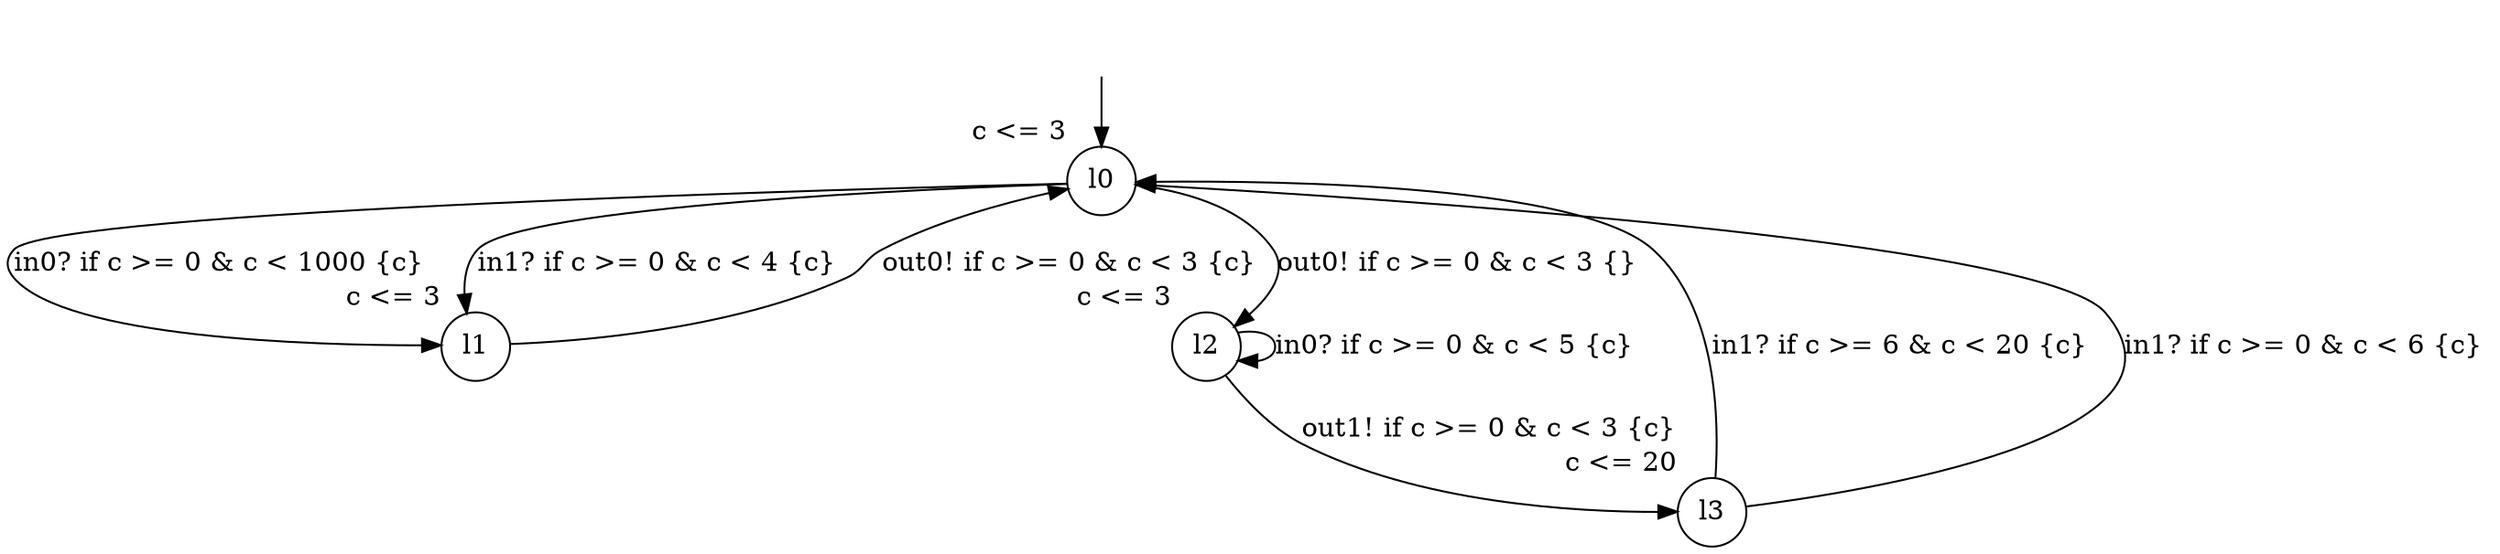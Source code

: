 digraph g {
__start0 [label="" shape="none"];
l0 [shape="circle" margin=0 label="l0", xlabel="c <= 3"];
l1 [shape="circle" margin=0 label="l1", xlabel="c <= 3"];
l2 [shape="circle" margin=0 label="l2", xlabel="c <= 3"];
l3 [shape="circle" margin=0 label="l3", xlabel="c <= 20"];
l0 -> l1 [label="in0? if c >= 0 & c < 1000 {c} "];
l0 -> l2 [label="out0! if c >= 0 & c < 3 {} "];
l0 -> l1 [label="in1? if c >= 0 & c < 4 {c} "];
l1 -> l0 [label="out0! if c >= 0 & c < 3 {c} "];
l2 -> l3 [label="out1! if c >= 0 & c < 3 {c} "];
l2 -> l2 [label="in0? if c >= 0 & c < 5 {c} "];
l3 -> l0 [label="in1? if c >= 6 & c < 20 {c} "];
l3 -> l0 [label="in1? if c >= 0 & c < 6 {c} "];
__start0 -> l0;
}

